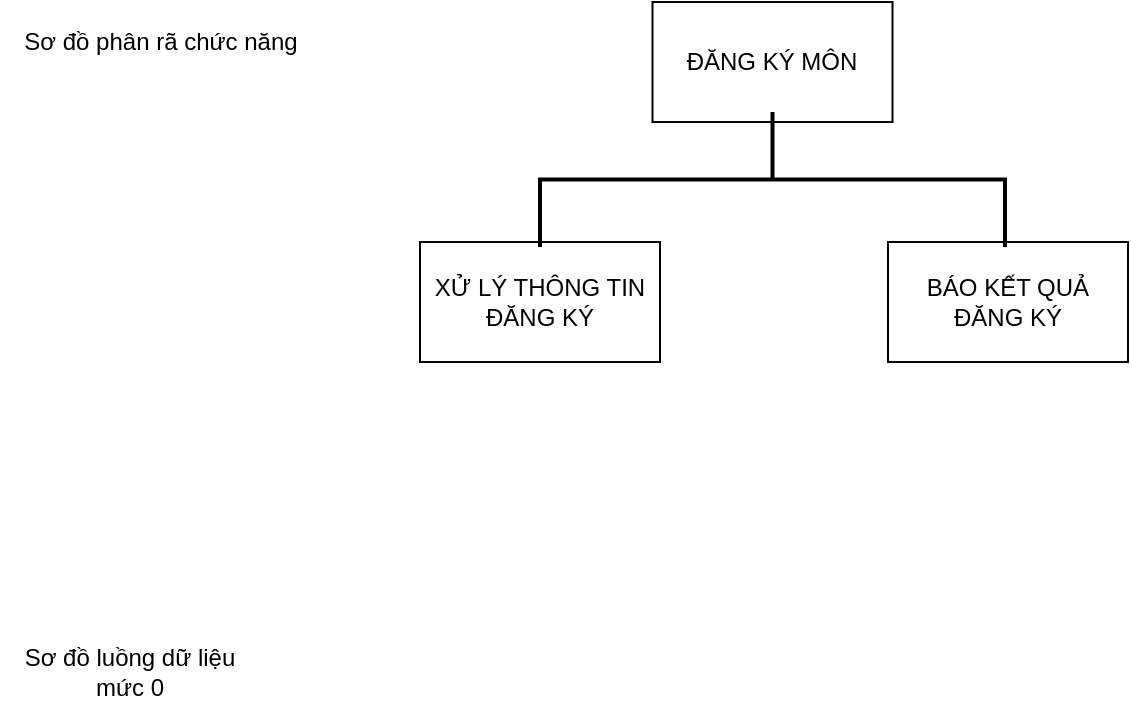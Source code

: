 <mxfile version="21.1.5" type="github">
  <diagram name="Trang-1" id="0eWGmRPubFiTM06uHW4e">
    <mxGraphModel dx="880" dy="444" grid="1" gridSize="10" guides="1" tooltips="1" connect="1" arrows="1" fold="1" page="1" pageScale="1" pageWidth="827" pageHeight="1169" math="0" shadow="0">
      <root>
        <mxCell id="0" />
        <mxCell id="1" parent="0" />
        <mxCell id="gCIWjXFXLwbGu3F1R4yV-1" value="ĐĂNG KÝ MÔN" style="rounded=0;whiteSpace=wrap;html=1;" vertex="1" parent="1">
          <mxGeometry x="356.25" y="40" width="120" height="60" as="geometry" />
        </mxCell>
        <mxCell id="gCIWjXFXLwbGu3F1R4yV-2" value="BÁO KẾT QUẢ ĐĂNG KÝ" style="rounded=0;whiteSpace=wrap;html=1;" vertex="1" parent="1">
          <mxGeometry x="474" y="160" width="120" height="60" as="geometry" />
        </mxCell>
        <mxCell id="gCIWjXFXLwbGu3F1R4yV-4" value="XỬ LÝ THÔNG TIN ĐĂNG KÝ" style="rounded=0;whiteSpace=wrap;html=1;" vertex="1" parent="1">
          <mxGeometry x="240" y="160" width="120" height="60" as="geometry" />
        </mxCell>
        <mxCell id="gCIWjXFXLwbGu3F1R4yV-7" value="" style="strokeWidth=2;html=1;shape=mxgraph.flowchart.annotation_2;align=left;labelPosition=right;pointerEvents=1;rotation=90;" vertex="1" parent="1">
          <mxGeometry x="382.5" y="12.5" width="67.5" height="232.5" as="geometry" />
        </mxCell>
        <mxCell id="gCIWjXFXLwbGu3F1R4yV-9" value="Sơ đồ phân rã chức năng" style="text;html=1;align=center;verticalAlign=middle;resizable=0;points=[];autosize=1;strokeColor=none;fillColor=none;" vertex="1" parent="1">
          <mxGeometry x="30" y="45" width="160" height="30" as="geometry" />
        </mxCell>
        <mxCell id="gCIWjXFXLwbGu3F1R4yV-10" value="Sơ đồ luồng dữ liệu mức 0" style="text;html=1;strokeColor=none;fillColor=none;align=center;verticalAlign=middle;whiteSpace=wrap;rounded=0;" vertex="1" parent="1">
          <mxGeometry x="40" y="350" width="110" height="50" as="geometry" />
        </mxCell>
      </root>
    </mxGraphModel>
  </diagram>
</mxfile>
